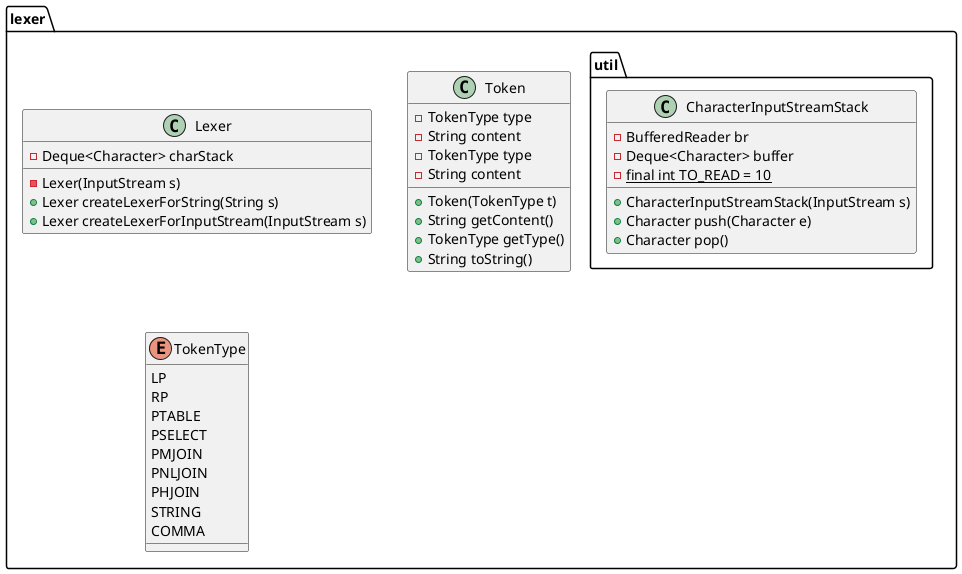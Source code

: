 @startuml
package "lexer" {
    class Lexer {
     -Deque<Character> charStack
     -Lexer(InputStream s)
     +Lexer createLexerForString(String s)
     +Lexer createLexerForInputStream(InputStream s)
    }
    class Token {
     -TokenType type 
     -String content 
    }
    class Token {
     -TokenType type 
     -String content
     +Token(TokenType t)
     +String getContent()
     +TokenType getType()
     +String toString() 
    }
    enum TokenType {
     LP
     RP
     PTABLE
     PSELECT
     PMJOIN
     PNLJOIN
     PHJOIN
     STRING
     COMMA
    }
    package "util" {
     class CharacterInputStreamStack {
      -BufferedReader br
      -Deque<Character> buffer
      -{static} final int TO_READ = 10
      +CharacterInputStreamStack(InputStream s)
      +Character push(Character e)
      +Character pop()
     }
    }
}
@enduml
